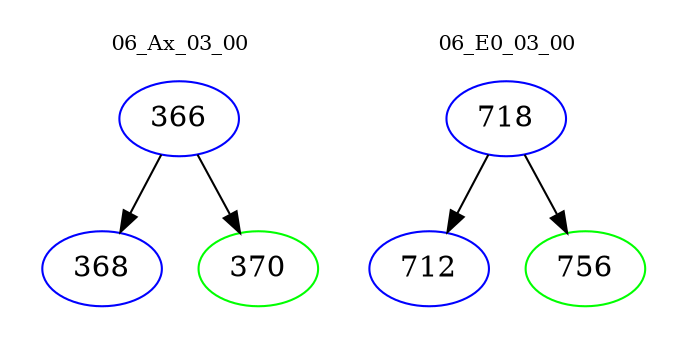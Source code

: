 digraph{
subgraph cluster_0 {
color = white
label = "06_Ax_03_00";
fontsize=10;
T0_366 [label="366", color="blue"]
T0_366 -> T0_368 [color="black"]
T0_368 [label="368", color="blue"]
T0_366 -> T0_370 [color="black"]
T0_370 [label="370", color="green"]
}
subgraph cluster_1 {
color = white
label = "06_E0_03_00";
fontsize=10;
T1_718 [label="718", color="blue"]
T1_718 -> T1_712 [color="black"]
T1_712 [label="712", color="blue"]
T1_718 -> T1_756 [color="black"]
T1_756 [label="756", color="green"]
}
}
